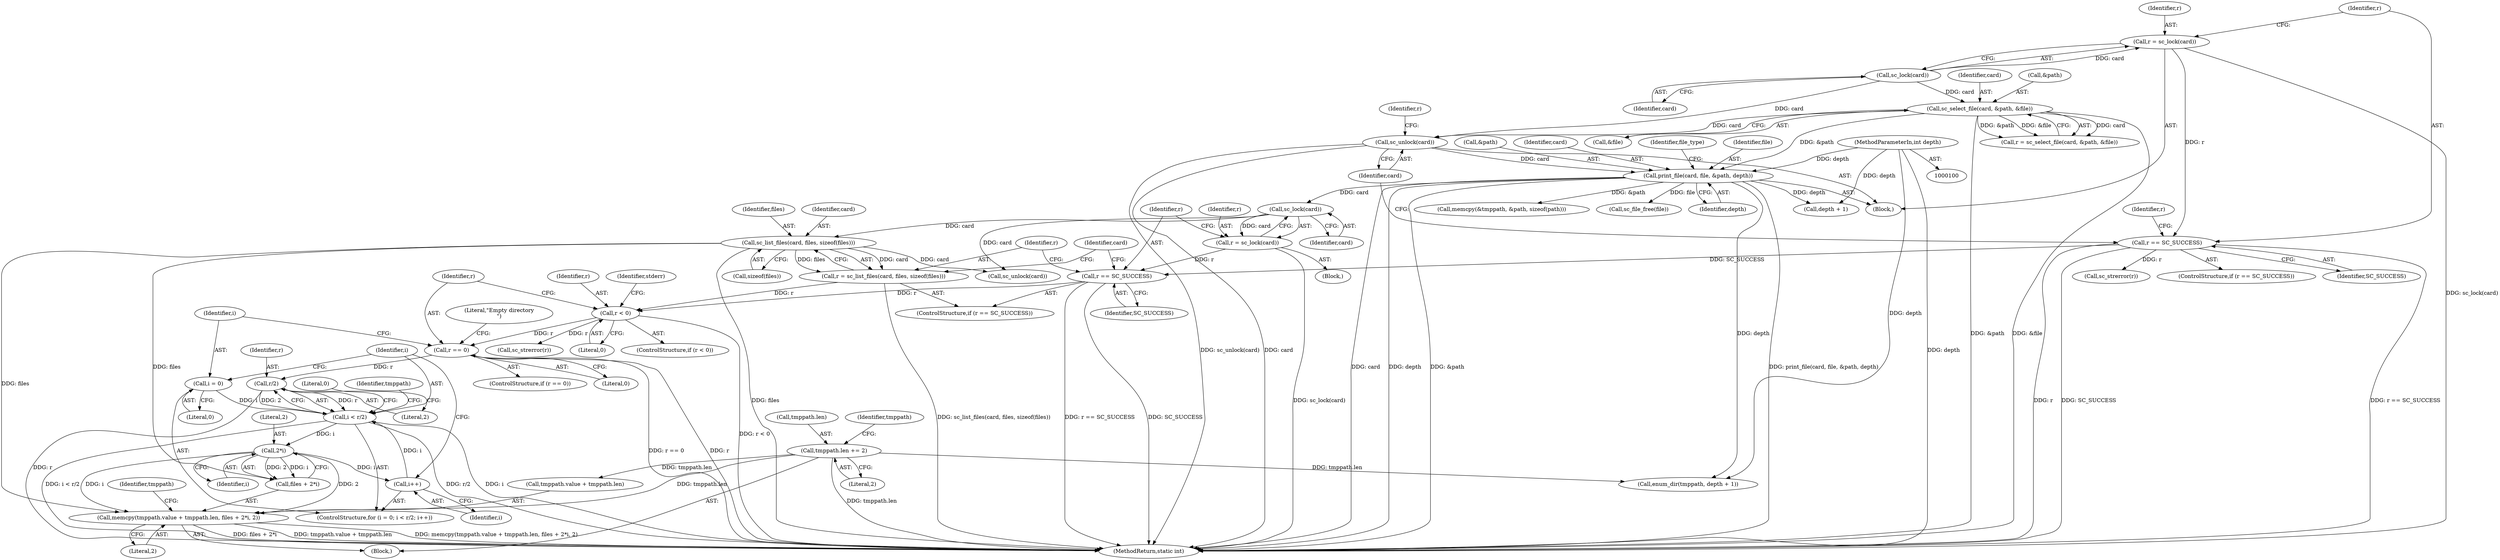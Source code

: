 digraph "0_OpenSC_8fe377e93b4b56060e5bbfb6f3142ceaeca744fa_22@API" {
"1000218" [label="(Call,memcpy(tmppath.value + tmppath.len, files + 2*i, 2))"];
"1000232" [label="(Call,tmppath.len += 2)"];
"1000165" [label="(Call,sc_list_files(card, files, sizeof(files)))"];
"1000157" [label="(Call,sc_lock(card))"];
"1000136" [label="(Call,print_file(card, file, &path, depth))"];
"1000124" [label="(Call,sc_unlock(card))"];
"1000118" [label="(Call,sc_select_file(card, &path, &file))"];
"1000110" [label="(Call,sc_lock(card))"];
"1000102" [label="(MethodParameterIn,int depth)"];
"1000228" [label="(Call,2*i)"];
"1000196" [label="(Call,i < r/2)"];
"1000193" [label="(Call,i = 0)"];
"1000201" [label="(Call,i++)"];
"1000198" [label="(Call,r/2)"];
"1000185" [label="(Call,r == 0)"];
"1000173" [label="(Call,r < 0)"];
"1000163" [label="(Call,r = sc_list_files(card, files, sizeof(files)))"];
"1000160" [label="(Call,r == SC_SUCCESS)"];
"1000155" [label="(Call,r = sc_lock(card))"];
"1000113" [label="(Call,r == SC_SUCCESS)"];
"1000108" [label="(Call,r = sc_lock(card))"];
"1000219" [label="(Call,tmppath.value + tmppath.len)"];
"1000211" [label="(Call,memcpy(&tmppath, &path, sizeof(path)))"];
"1000119" [label="(Identifier,card)"];
"1000243" [label="(Literal,0)"];
"1000202" [label="(Identifier,i)"];
"1000160" [label="(Call,r == SC_SUCCESS)"];
"1000132" [label="(Call,sc_strerror(r))"];
"1000167" [label="(Identifier,files)"];
"1000201" [label="(Call,i++)"];
"1000155" [label="(Call,r = sc_lock(card))"];
"1000174" [label="(Identifier,r)"];
"1000124" [label="(Call,sc_unlock(card))"];
"1000231" [label="(Literal,2)"];
"1000138" [label="(Identifier,file)"];
"1000112" [label="(ControlStructure,if (r == SC_SUCCESS))"];
"1000195" [label="(Literal,0)"];
"1000193" [label="(Call,i = 0)"];
"1000118" [label="(Call,sc_select_file(card, &path, &file))"];
"1000172" [label="(ControlStructure,if (r < 0))"];
"1000120" [label="(Call,&path)"];
"1000125" [label="(Identifier,card)"];
"1000115" [label="(Identifier,SC_SUCCESS)"];
"1000173" [label="(Call,r < 0)"];
"1000226" [label="(Call,files + 2*i)"];
"1000186" [label="(Identifier,r)"];
"1000110" [label="(Call,sc_lock(card))"];
"1000166" [label="(Identifier,card)"];
"1000136" [label="(Call,print_file(card, file, &path, depth))"];
"1000116" [label="(Call,r = sc_select_file(card, &path, &file))"];
"1000184" [label="(ControlStructure,if (r == 0))"];
"1000109" [label="(Identifier,r)"];
"1000197" [label="(Identifier,i)"];
"1000108" [label="(Call,r = sc_lock(card))"];
"1000194" [label="(Identifier,i)"];
"1000232" [label="(Call,tmppath.len += 2)"];
"1000111" [label="(Identifier,card)"];
"1000158" [label="(Identifier,card)"];
"1000113" [label="(Call,r == SC_SUCCESS)"];
"1000165" [label="(Call,sc_list_files(card, files, sizeof(files)))"];
"1000244" [label="(MethodReturn,static int)"];
"1000159" [label="(ControlStructure,if (r == SC_SUCCESS))"];
"1000162" [label="(Identifier,SC_SUCCESS)"];
"1000156" [label="(Identifier,r)"];
"1000171" [label="(Identifier,card)"];
"1000122" [label="(Call,&file)"];
"1000237" [label="(Call,enum_dir(tmppath, depth + 1))"];
"1000147" [label="(Call,sc_file_free(file))"];
"1000117" [label="(Identifier,r)"];
"1000141" [label="(Identifier,depth)"];
"1000168" [label="(Call,sizeof(files))"];
"1000187" [label="(Literal,0)"];
"1000190" [label="(Literal,\"Empty directory\n\")"];
"1000127" [label="(Identifier,r)"];
"1000164" [label="(Identifier,r)"];
"1000239" [label="(Call,depth + 1)"];
"1000137" [label="(Identifier,card)"];
"1000153" [label="(Block,)"];
"1000199" [label="(Identifier,r)"];
"1000218" [label="(Call,memcpy(tmppath.value + tmppath.len, files + 2*i, 2))"];
"1000170" [label="(Call,sc_unlock(card))"];
"1000139" [label="(Call,&path)"];
"1000175" [label="(Literal,0)"];
"1000200" [label="(Literal,2)"];
"1000161" [label="(Identifier,r)"];
"1000207" [label="(Identifier,tmppath)"];
"1000163" [label="(Call,r = sc_list_files(card, files, sizeof(files)))"];
"1000114" [label="(Identifier,r)"];
"1000203" [label="(Block,)"];
"1000230" [label="(Identifier,i)"];
"1000157" [label="(Call,sc_lock(card))"];
"1000103" [label="(Block,)"];
"1000143" [label="(Identifier,file_type)"];
"1000180" [label="(Call,sc_strerror(r))"];
"1000102" [label="(MethodParameterIn,int depth)"];
"1000185" [label="(Call,r == 0)"];
"1000236" [label="(Literal,2)"];
"1000198" [label="(Call,r/2)"];
"1000233" [label="(Call,tmppath.len)"];
"1000228" [label="(Call,2*i)"];
"1000192" [label="(ControlStructure,for (i = 0; i < r/2; i++))"];
"1000196" [label="(Call,i < r/2)"];
"1000178" [label="(Identifier,stderr)"];
"1000238" [label="(Identifier,tmppath)"];
"1000234" [label="(Identifier,tmppath)"];
"1000229" [label="(Literal,2)"];
"1000218" -> "1000203"  [label="AST: "];
"1000218" -> "1000231"  [label="CFG: "];
"1000219" -> "1000218"  [label="AST: "];
"1000226" -> "1000218"  [label="AST: "];
"1000231" -> "1000218"  [label="AST: "];
"1000234" -> "1000218"  [label="CFG: "];
"1000218" -> "1000244"  [label="DDG: files + 2*i"];
"1000218" -> "1000244"  [label="DDG: tmppath.value + tmppath.len"];
"1000218" -> "1000244"  [label="DDG: memcpy(tmppath.value + tmppath.len, files + 2*i, 2)"];
"1000232" -> "1000218"  [label="DDG: tmppath.len"];
"1000165" -> "1000218"  [label="DDG: files"];
"1000228" -> "1000218"  [label="DDG: 2"];
"1000228" -> "1000218"  [label="DDG: i"];
"1000232" -> "1000203"  [label="AST: "];
"1000232" -> "1000236"  [label="CFG: "];
"1000233" -> "1000232"  [label="AST: "];
"1000236" -> "1000232"  [label="AST: "];
"1000238" -> "1000232"  [label="CFG: "];
"1000232" -> "1000244"  [label="DDG: tmppath.len"];
"1000232" -> "1000219"  [label="DDG: tmppath.len"];
"1000232" -> "1000237"  [label="DDG: tmppath.len"];
"1000165" -> "1000163"  [label="AST: "];
"1000165" -> "1000168"  [label="CFG: "];
"1000166" -> "1000165"  [label="AST: "];
"1000167" -> "1000165"  [label="AST: "];
"1000168" -> "1000165"  [label="AST: "];
"1000163" -> "1000165"  [label="CFG: "];
"1000165" -> "1000244"  [label="DDG: files"];
"1000165" -> "1000163"  [label="DDG: card"];
"1000165" -> "1000163"  [label="DDG: files"];
"1000157" -> "1000165"  [label="DDG: card"];
"1000165" -> "1000170"  [label="DDG: card"];
"1000165" -> "1000226"  [label="DDG: files"];
"1000157" -> "1000155"  [label="AST: "];
"1000157" -> "1000158"  [label="CFG: "];
"1000158" -> "1000157"  [label="AST: "];
"1000155" -> "1000157"  [label="CFG: "];
"1000157" -> "1000155"  [label="DDG: card"];
"1000136" -> "1000157"  [label="DDG: card"];
"1000157" -> "1000170"  [label="DDG: card"];
"1000136" -> "1000103"  [label="AST: "];
"1000136" -> "1000141"  [label="CFG: "];
"1000137" -> "1000136"  [label="AST: "];
"1000138" -> "1000136"  [label="AST: "];
"1000139" -> "1000136"  [label="AST: "];
"1000141" -> "1000136"  [label="AST: "];
"1000143" -> "1000136"  [label="CFG: "];
"1000136" -> "1000244"  [label="DDG: card"];
"1000136" -> "1000244"  [label="DDG: depth"];
"1000136" -> "1000244"  [label="DDG: &path"];
"1000136" -> "1000244"  [label="DDG: print_file(card, file, &path, depth)"];
"1000124" -> "1000136"  [label="DDG: card"];
"1000118" -> "1000136"  [label="DDG: &path"];
"1000102" -> "1000136"  [label="DDG: depth"];
"1000136" -> "1000147"  [label="DDG: file"];
"1000136" -> "1000211"  [label="DDG: &path"];
"1000136" -> "1000237"  [label="DDG: depth"];
"1000136" -> "1000239"  [label="DDG: depth"];
"1000124" -> "1000103"  [label="AST: "];
"1000124" -> "1000125"  [label="CFG: "];
"1000125" -> "1000124"  [label="AST: "];
"1000127" -> "1000124"  [label="CFG: "];
"1000124" -> "1000244"  [label="DDG: card"];
"1000124" -> "1000244"  [label="DDG: sc_unlock(card)"];
"1000118" -> "1000124"  [label="DDG: card"];
"1000110" -> "1000124"  [label="DDG: card"];
"1000118" -> "1000116"  [label="AST: "];
"1000118" -> "1000122"  [label="CFG: "];
"1000119" -> "1000118"  [label="AST: "];
"1000120" -> "1000118"  [label="AST: "];
"1000122" -> "1000118"  [label="AST: "];
"1000116" -> "1000118"  [label="CFG: "];
"1000118" -> "1000244"  [label="DDG: &path"];
"1000118" -> "1000244"  [label="DDG: &file"];
"1000118" -> "1000116"  [label="DDG: card"];
"1000118" -> "1000116"  [label="DDG: &path"];
"1000118" -> "1000116"  [label="DDG: &file"];
"1000110" -> "1000118"  [label="DDG: card"];
"1000110" -> "1000108"  [label="AST: "];
"1000110" -> "1000111"  [label="CFG: "];
"1000111" -> "1000110"  [label="AST: "];
"1000108" -> "1000110"  [label="CFG: "];
"1000110" -> "1000108"  [label="DDG: card"];
"1000102" -> "1000100"  [label="AST: "];
"1000102" -> "1000244"  [label="DDG: depth"];
"1000102" -> "1000237"  [label="DDG: depth"];
"1000102" -> "1000239"  [label="DDG: depth"];
"1000228" -> "1000226"  [label="AST: "];
"1000228" -> "1000230"  [label="CFG: "];
"1000229" -> "1000228"  [label="AST: "];
"1000230" -> "1000228"  [label="AST: "];
"1000226" -> "1000228"  [label="CFG: "];
"1000228" -> "1000201"  [label="DDG: i"];
"1000228" -> "1000226"  [label="DDG: 2"];
"1000228" -> "1000226"  [label="DDG: i"];
"1000196" -> "1000228"  [label="DDG: i"];
"1000196" -> "1000192"  [label="AST: "];
"1000196" -> "1000198"  [label="CFG: "];
"1000197" -> "1000196"  [label="AST: "];
"1000198" -> "1000196"  [label="AST: "];
"1000207" -> "1000196"  [label="CFG: "];
"1000243" -> "1000196"  [label="CFG: "];
"1000196" -> "1000244"  [label="DDG: i"];
"1000196" -> "1000244"  [label="DDG: i < r/2"];
"1000196" -> "1000244"  [label="DDG: r/2"];
"1000193" -> "1000196"  [label="DDG: i"];
"1000201" -> "1000196"  [label="DDG: i"];
"1000198" -> "1000196"  [label="DDG: r"];
"1000198" -> "1000196"  [label="DDG: 2"];
"1000193" -> "1000192"  [label="AST: "];
"1000193" -> "1000195"  [label="CFG: "];
"1000194" -> "1000193"  [label="AST: "];
"1000195" -> "1000193"  [label="AST: "];
"1000197" -> "1000193"  [label="CFG: "];
"1000201" -> "1000192"  [label="AST: "];
"1000201" -> "1000202"  [label="CFG: "];
"1000202" -> "1000201"  [label="AST: "];
"1000197" -> "1000201"  [label="CFG: "];
"1000198" -> "1000200"  [label="CFG: "];
"1000199" -> "1000198"  [label="AST: "];
"1000200" -> "1000198"  [label="AST: "];
"1000198" -> "1000244"  [label="DDG: r"];
"1000185" -> "1000198"  [label="DDG: r"];
"1000185" -> "1000184"  [label="AST: "];
"1000185" -> "1000187"  [label="CFG: "];
"1000186" -> "1000185"  [label="AST: "];
"1000187" -> "1000185"  [label="AST: "];
"1000190" -> "1000185"  [label="CFG: "];
"1000194" -> "1000185"  [label="CFG: "];
"1000185" -> "1000244"  [label="DDG: r == 0"];
"1000185" -> "1000244"  [label="DDG: r"];
"1000173" -> "1000185"  [label="DDG: r"];
"1000173" -> "1000172"  [label="AST: "];
"1000173" -> "1000175"  [label="CFG: "];
"1000174" -> "1000173"  [label="AST: "];
"1000175" -> "1000173"  [label="AST: "];
"1000178" -> "1000173"  [label="CFG: "];
"1000186" -> "1000173"  [label="CFG: "];
"1000173" -> "1000244"  [label="DDG: r < 0"];
"1000163" -> "1000173"  [label="DDG: r"];
"1000160" -> "1000173"  [label="DDG: r"];
"1000173" -> "1000180"  [label="DDG: r"];
"1000163" -> "1000159"  [label="AST: "];
"1000164" -> "1000163"  [label="AST: "];
"1000171" -> "1000163"  [label="CFG: "];
"1000163" -> "1000244"  [label="DDG: sc_list_files(card, files, sizeof(files))"];
"1000160" -> "1000159"  [label="AST: "];
"1000160" -> "1000162"  [label="CFG: "];
"1000161" -> "1000160"  [label="AST: "];
"1000162" -> "1000160"  [label="AST: "];
"1000164" -> "1000160"  [label="CFG: "];
"1000171" -> "1000160"  [label="CFG: "];
"1000160" -> "1000244"  [label="DDG: r == SC_SUCCESS"];
"1000160" -> "1000244"  [label="DDG: SC_SUCCESS"];
"1000155" -> "1000160"  [label="DDG: r"];
"1000113" -> "1000160"  [label="DDG: SC_SUCCESS"];
"1000155" -> "1000153"  [label="AST: "];
"1000156" -> "1000155"  [label="AST: "];
"1000161" -> "1000155"  [label="CFG: "];
"1000155" -> "1000244"  [label="DDG: sc_lock(card)"];
"1000113" -> "1000112"  [label="AST: "];
"1000113" -> "1000115"  [label="CFG: "];
"1000114" -> "1000113"  [label="AST: "];
"1000115" -> "1000113"  [label="AST: "];
"1000117" -> "1000113"  [label="CFG: "];
"1000125" -> "1000113"  [label="CFG: "];
"1000113" -> "1000244"  [label="DDG: r"];
"1000113" -> "1000244"  [label="DDG: SC_SUCCESS"];
"1000113" -> "1000244"  [label="DDG: r == SC_SUCCESS"];
"1000108" -> "1000113"  [label="DDG: r"];
"1000113" -> "1000132"  [label="DDG: r"];
"1000108" -> "1000103"  [label="AST: "];
"1000109" -> "1000108"  [label="AST: "];
"1000114" -> "1000108"  [label="CFG: "];
"1000108" -> "1000244"  [label="DDG: sc_lock(card)"];
}
